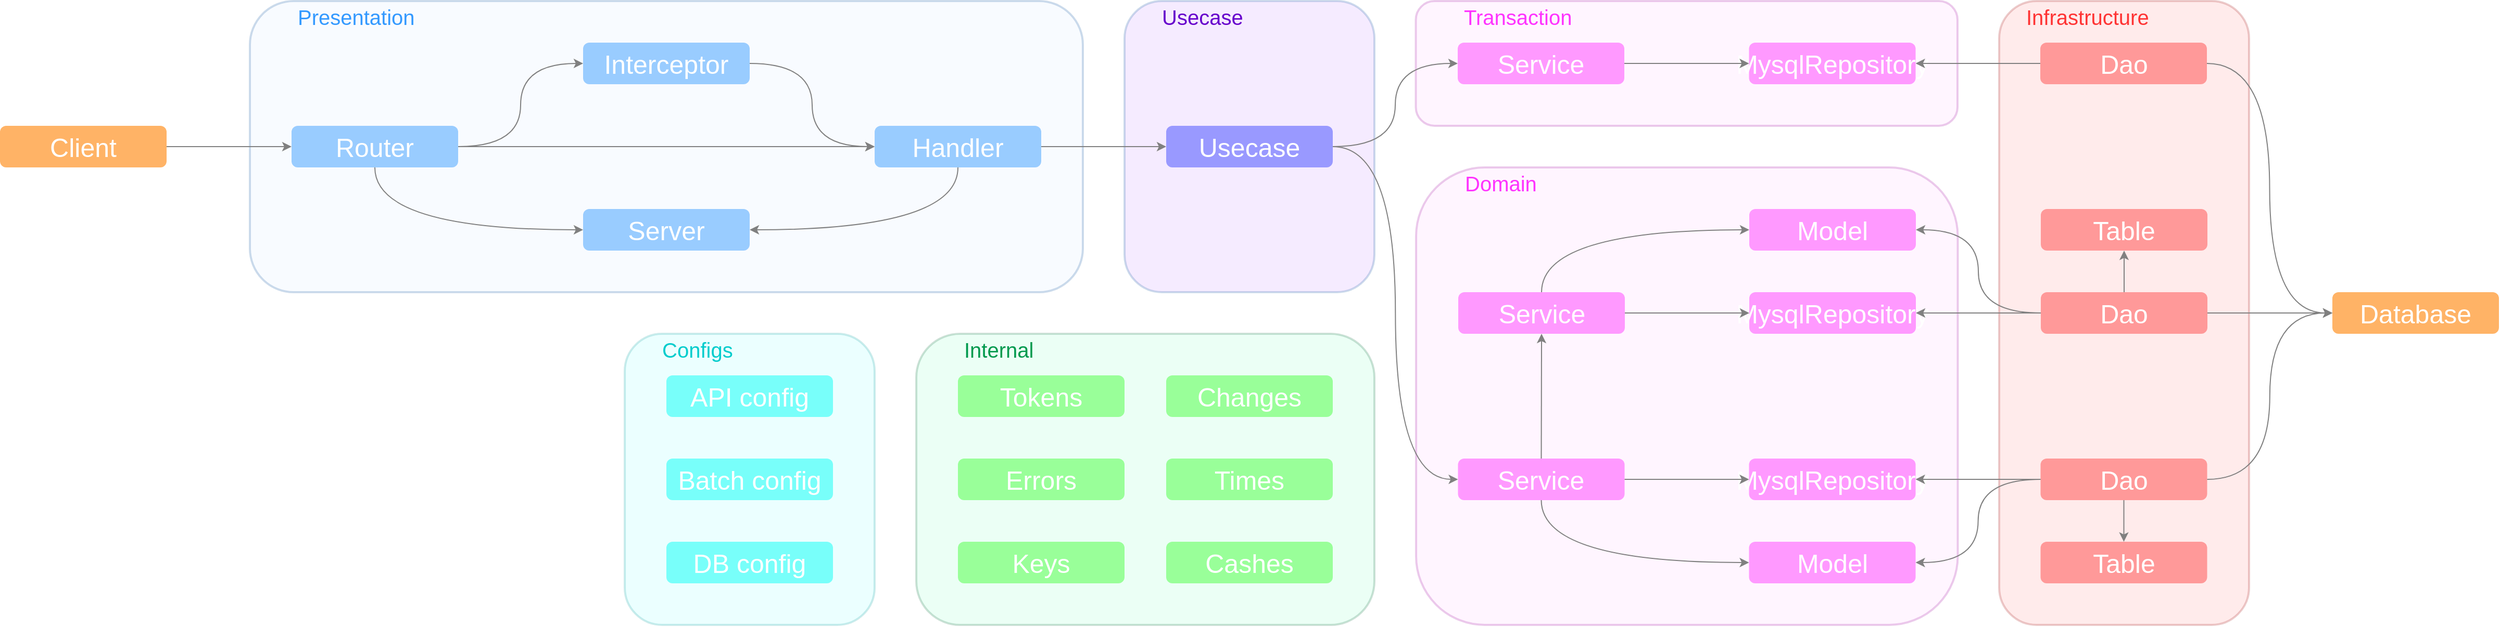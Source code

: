 <mxfile version="23.1.8" type="device">
  <diagram name="ページ1" id="KzGolpFJWo6B_bF73U0r">
    <mxGraphModel dx="3781" dy="1132" grid="1" gridSize="10" guides="1" tooltips="1" connect="1" arrows="1" fold="1" page="1" pageScale="1" pageWidth="827" pageHeight="1169" math="0" shadow="0">
      <root>
        <mxCell id="0" />
        <mxCell id="1" parent="0" />
        <mxCell id="_JmauRq5uz_-VhJxKEEN-71" value="" style="rounded=1;whiteSpace=wrap;html=1;fillStyle=auto;glass=0;fillColor=#FFCCFF;strokeColor=#990099;opacity=20;strokeWidth=2;" parent="1" vertex="1">
          <mxGeometry x="1039.75" y="240" width="520.25" height="120" as="geometry" />
        </mxCell>
        <mxCell id="_JmauRq5uz_-VhJxKEEN-75" value="" style="rounded=1;whiteSpace=wrap;html=1;fillStyle=auto;glass=0;fillColor=#99FFCC;strokeColor=#006633;opacity=20;strokeWidth=2;" parent="1" vertex="1">
          <mxGeometry x="560" y="560" width="440" height="280" as="geometry" />
        </mxCell>
        <mxCell id="_JmauRq5uz_-VhJxKEEN-56" value="" style="rounded=1;whiteSpace=wrap;html=1;fillStyle=auto;glass=0;fillColor=#FFCCFF;strokeColor=#990099;opacity=20;strokeWidth=2;" parent="1" vertex="1">
          <mxGeometry x="1040" y="400" width="520.25" height="440" as="geometry" />
        </mxCell>
        <mxCell id="_JmauRq5uz_-VhJxKEEN-69" value="" style="rounded=1;whiteSpace=wrap;html=1;fillStyle=auto;glass=0;fillColor=#CC99FF;strokeColor=#004C99;opacity=20;strokeWidth=2;" parent="1" vertex="1">
          <mxGeometry x="760" y="240" width="240" height="280" as="geometry" />
        </mxCell>
        <mxCell id="_JmauRq5uz_-VhJxKEEN-54" value="" style="rounded=1;whiteSpace=wrap;html=1;fillStyle=auto;glass=0;fillColor=#dae8fc;strokeColor=#004C99;opacity=20;strokeWidth=2;" parent="1" vertex="1">
          <mxGeometry x="-80" y="240" width="800" height="280" as="geometry" />
        </mxCell>
        <mxCell id="_JmauRq5uz_-VhJxKEEN-55" value="" style="rounded=1;whiteSpace=wrap;html=1;fillStyle=auto;glass=0;fillColor=#FF9999;strokeColor=#990000;opacity=20;strokeWidth=2;" parent="1" vertex="1">
          <mxGeometry x="1600" y="240" width="240" height="600" as="geometry" />
        </mxCell>
        <mxCell id="_JmauRq5uz_-VhJxKEEN-1" value="&lt;font color=&quot;#ffffff&quot; style=&quot;font-size: 25px;&quot;&gt;Router&lt;/font&gt;" style="rounded=1;whiteSpace=wrap;html=1;fillColor=#99CCFF;strokeColor=none;" parent="1" vertex="1">
          <mxGeometry x="-40" y="360" width="160" height="40" as="geometry" />
        </mxCell>
        <mxCell id="_JmauRq5uz_-VhJxKEEN-3" value="&lt;font color=&quot;#ffffff&quot;&gt;&lt;span style=&quot;font-size: 25px;&quot;&gt;Interceptor&lt;/span&gt;&lt;/font&gt;" style="rounded=1;whiteSpace=wrap;html=1;fillColor=#99CCFF;strokeColor=none;" parent="1" vertex="1">
          <mxGeometry x="240" y="280" width="160" height="40" as="geometry" />
        </mxCell>
        <mxCell id="_JmauRq5uz_-VhJxKEEN-4" value="&lt;font color=&quot;#ffffff&quot; style=&quot;font-size: 25px;&quot;&gt;Handler&lt;/font&gt;" style="rounded=1;whiteSpace=wrap;html=1;fillColor=#99CCFF;strokeColor=none;" parent="1" vertex="1">
          <mxGeometry x="520" y="360" width="160" height="40" as="geometry" />
        </mxCell>
        <mxCell id="_JmauRq5uz_-VhJxKEEN-5" value="&lt;font color=&quot;#ffffff&quot; style=&quot;font-size: 25px;&quot;&gt;Server&lt;/font&gt;" style="rounded=1;whiteSpace=wrap;html=1;fillColor=#99CCFF;strokeColor=none;" parent="1" vertex="1">
          <mxGeometry x="240" y="440" width="160" height="40" as="geometry" />
        </mxCell>
        <mxCell id="_JmauRq5uz_-VhJxKEEN-6" value="&lt;font color=&quot;#ffffff&quot; style=&quot;font-size: 25px;&quot;&gt;Usecase&lt;/font&gt;" style="rounded=1;whiteSpace=wrap;html=1;fillColor=#9999FF;strokeColor=none;" parent="1" vertex="1">
          <mxGeometry x="800" y="360" width="160" height="40" as="geometry" />
        </mxCell>
        <mxCell id="_JmauRq5uz_-VhJxKEEN-7" value="&lt;font color=&quot;#ffffff&quot; style=&quot;font-size: 25px;&quot;&gt;Service&lt;/font&gt;" style="rounded=1;whiteSpace=wrap;html=1;fillColor=#FF99FF;strokeColor=none;" parent="1" vertex="1">
          <mxGeometry x="1080.5" y="520" width="160" height="40" as="geometry" />
        </mxCell>
        <mxCell id="_JmauRq5uz_-VhJxKEEN-8" value="&lt;font color=&quot;#ffffff&quot; style=&quot;font-size: 25px;&quot;&gt;MysqlRepository&lt;/font&gt;" style="rounded=1;whiteSpace=wrap;html=1;fillColor=#FF99FF;strokeColor=none;" parent="1" vertex="1">
          <mxGeometry x="1360" y="520" width="160" height="40" as="geometry" />
        </mxCell>
        <mxCell id="_JmauRq5uz_-VhJxKEEN-9" value="&lt;font color=&quot;#ffffff&quot;&gt;&lt;span style=&quot;font-size: 25px;&quot;&gt;Model&lt;/span&gt;&lt;/font&gt;" style="rounded=1;whiteSpace=wrap;html=1;fillColor=#FF99FF;strokeColor=none;" parent="1" vertex="1">
          <mxGeometry x="1360" y="440" width="160" height="40" as="geometry" />
        </mxCell>
        <mxCell id="_JmauRq5uz_-VhJxKEEN-10" value="&lt;font color=&quot;#ffffff&quot; style=&quot;font-size: 25px;&quot;&gt;Dao&lt;/font&gt;" style="rounded=1;whiteSpace=wrap;html=1;fillColor=#FF9999;strokeColor=none;" parent="1" vertex="1">
          <mxGeometry x="1640" y="520" width="160" height="40" as="geometry" />
        </mxCell>
        <mxCell id="_JmauRq5uz_-VhJxKEEN-11" value="&lt;font color=&quot;#ffffff&quot; style=&quot;font-size: 25px;&quot;&gt;Table&lt;/font&gt;" style="rounded=1;whiteSpace=wrap;html=1;fillColor=#FF9999;strokeColor=none;" parent="1" vertex="1">
          <mxGeometry x="1640" y="440" width="160" height="40" as="geometry" />
        </mxCell>
        <mxCell id="_JmauRq5uz_-VhJxKEEN-16" value="" style="endArrow=none;startArrow=classic;html=1;rounded=0;edgeStyle=orthogonalEdgeStyle;curved=1;entryX=0;entryY=0.5;entryDx=0;entryDy=0;exitX=1;exitY=0.5;exitDx=0;exitDy=0;endFill=0;strokeColor=#808080;" parent="1" source="_JmauRq5uz_-VhJxKEEN-8" target="_JmauRq5uz_-VhJxKEEN-10" edge="1">
          <mxGeometry width="50" height="50" relative="1" as="geometry">
            <mxPoint x="1390" y="520" as="sourcePoint" />
            <mxPoint x="1440" y="470" as="targetPoint" />
          </mxGeometry>
        </mxCell>
        <mxCell id="_JmauRq5uz_-VhJxKEEN-17" value="" style="endArrow=none;startArrow=classic;html=1;rounded=0;edgeStyle=orthogonalEdgeStyle;curved=1;entryX=0;entryY=0.5;entryDx=0;entryDy=0;exitX=1;exitY=0.5;exitDx=0;exitDy=0;endFill=0;strokeColor=#808080;" parent="1" source="_JmauRq5uz_-VhJxKEEN-9" target="_JmauRq5uz_-VhJxKEEN-10" edge="1">
          <mxGeometry width="50" height="50" relative="1" as="geometry">
            <mxPoint x="1490" y="470" as="sourcePoint" />
            <mxPoint x="1570" y="470" as="targetPoint" />
          </mxGeometry>
        </mxCell>
        <mxCell id="_JmauRq5uz_-VhJxKEEN-19" value="" style="endArrow=none;startArrow=classic;html=1;rounded=0;edgeStyle=orthogonalEdgeStyle;curved=1;exitX=0.5;exitY=1;exitDx=0;exitDy=0;endFill=0;strokeColor=#808080;" parent="1" source="_JmauRq5uz_-VhJxKEEN-11" target="_JmauRq5uz_-VhJxKEEN-10" edge="1">
          <mxGeometry width="50" height="50" relative="1" as="geometry">
            <mxPoint x="1500" y="480" as="sourcePoint" />
            <mxPoint x="1580" y="480" as="targetPoint" />
          </mxGeometry>
        </mxCell>
        <mxCell id="_JmauRq5uz_-VhJxKEEN-20" value="" style="endArrow=none;startArrow=classic;html=1;rounded=0;edgeStyle=orthogonalEdgeStyle;curved=1;entryX=1;entryY=0.5;entryDx=0;entryDy=0;exitX=0;exitY=0.5;exitDx=0;exitDy=0;endFill=0;strokeColor=#808080;" parent="1" source="_JmauRq5uz_-VhJxKEEN-8" target="_JmauRq5uz_-VhJxKEEN-7" edge="1">
          <mxGeometry width="50" height="50" relative="1" as="geometry">
            <mxPoint x="1530" y="470" as="sourcePoint" />
            <mxPoint x="1650" y="470" as="targetPoint" />
          </mxGeometry>
        </mxCell>
        <mxCell id="_JmauRq5uz_-VhJxKEEN-21" value="" style="endArrow=none;startArrow=classic;html=1;rounded=0;edgeStyle=orthogonalEdgeStyle;curved=1;exitX=0;exitY=0.5;exitDx=0;exitDy=0;endFill=0;strokeColor=#808080;" parent="1" source="_JmauRq5uz_-VhJxKEEN-9" target="_JmauRq5uz_-VhJxKEEN-7" edge="1">
          <mxGeometry width="50" height="50" relative="1" as="geometry">
            <mxPoint x="1540" y="480" as="sourcePoint" />
            <mxPoint x="1660" y="480" as="targetPoint" />
          </mxGeometry>
        </mxCell>
        <mxCell id="_JmauRq5uz_-VhJxKEEN-24" value="&lt;font color=&quot;#ffffff&quot; style=&quot;font-size: 25px;&quot;&gt;Service&lt;/font&gt;" style="rounded=1;whiteSpace=wrap;html=1;fillColor=#FF99FF;strokeColor=none;" parent="1" vertex="1">
          <mxGeometry x="1080.25" y="680" width="160" height="40" as="geometry" />
        </mxCell>
        <mxCell id="_JmauRq5uz_-VhJxKEEN-25" value="&lt;font color=&quot;#ffffff&quot; style=&quot;font-size: 25px;&quot;&gt;MysqlRepository&lt;/font&gt;" style="rounded=1;whiteSpace=wrap;html=1;fillColor=#FF99FF;strokeColor=none;" parent="1" vertex="1">
          <mxGeometry x="1359.75" y="680" width="160" height="40" as="geometry" />
        </mxCell>
        <mxCell id="_JmauRq5uz_-VhJxKEEN-26" value="&lt;font color=&quot;#ffffff&quot;&gt;&lt;span style=&quot;font-size: 25px;&quot;&gt;Model&lt;/span&gt;&lt;/font&gt;" style="rounded=1;whiteSpace=wrap;html=1;fillColor=#FF99FF;strokeColor=none;" parent="1" vertex="1">
          <mxGeometry x="1359.75" y="760" width="160" height="40" as="geometry" />
        </mxCell>
        <mxCell id="_JmauRq5uz_-VhJxKEEN-27" value="&lt;font color=&quot;#ffffff&quot; style=&quot;font-size: 25px;&quot;&gt;Dao&lt;/font&gt;" style="rounded=1;whiteSpace=wrap;html=1;fillColor=#FF9999;strokeColor=none;" parent="1" vertex="1">
          <mxGeometry x="1639.75" y="680" width="160" height="40" as="geometry" />
        </mxCell>
        <mxCell id="_JmauRq5uz_-VhJxKEEN-28" value="&lt;font color=&quot;#ffffff&quot; style=&quot;font-size: 25px;&quot;&gt;Table&lt;/font&gt;" style="rounded=1;whiteSpace=wrap;html=1;fillColor=#FF9999;strokeColor=none;" parent="1" vertex="1">
          <mxGeometry x="1639.75" y="760" width="160" height="40" as="geometry" />
        </mxCell>
        <mxCell id="_JmauRq5uz_-VhJxKEEN-29" value="" style="endArrow=none;startArrow=classic;html=1;rounded=0;edgeStyle=orthogonalEdgeStyle;curved=1;entryX=1;entryY=0.5;entryDx=0;entryDy=0;exitX=0;exitY=0.5;exitDx=0;exitDy=0;endFill=0;strokeColor=#808080;" parent="1" source="_JmauRq5uz_-VhJxKEEN-25" target="_JmauRq5uz_-VhJxKEEN-24" edge="1">
          <mxGeometry width="50" height="50" relative="1" as="geometry">
            <mxPoint x="1370" y="550" as="sourcePoint" />
            <mxPoint x="1251" y="550" as="targetPoint" />
          </mxGeometry>
        </mxCell>
        <mxCell id="_JmauRq5uz_-VhJxKEEN-30" value="" style="endArrow=none;startArrow=classic;html=1;rounded=0;edgeStyle=orthogonalEdgeStyle;curved=1;entryX=0.5;entryY=1;entryDx=0;entryDy=0;endFill=0;strokeColor=#808080;" parent="1" source="_JmauRq5uz_-VhJxKEEN-26" target="_JmauRq5uz_-VhJxKEEN-24" edge="1">
          <mxGeometry width="50" height="50" relative="1" as="geometry">
            <mxPoint x="1380" y="560" as="sourcePoint" />
            <mxPoint x="1261" y="560" as="targetPoint" />
          </mxGeometry>
        </mxCell>
        <mxCell id="_JmauRq5uz_-VhJxKEEN-31" value="" style="endArrow=none;startArrow=classic;html=1;rounded=0;edgeStyle=orthogonalEdgeStyle;curved=1;entryX=0;entryY=0.5;entryDx=0;entryDy=0;endFill=0;strokeColor=#808080;" parent="1" source="_JmauRq5uz_-VhJxKEEN-25" target="_JmauRq5uz_-VhJxKEEN-27" edge="1">
          <mxGeometry width="50" height="50" relative="1" as="geometry">
            <mxPoint x="1390" y="570" as="sourcePoint" />
            <mxPoint x="1271" y="570" as="targetPoint" />
          </mxGeometry>
        </mxCell>
        <mxCell id="_JmauRq5uz_-VhJxKEEN-32" value="" style="endArrow=none;startArrow=classic;html=1;rounded=0;edgeStyle=orthogonalEdgeStyle;curved=1;entryX=0;entryY=0.5;entryDx=0;entryDy=0;exitX=1;exitY=0.5;exitDx=0;exitDy=0;endFill=0;strokeColor=#808080;" parent="1" source="_JmauRq5uz_-VhJxKEEN-26" target="_JmauRq5uz_-VhJxKEEN-27" edge="1">
          <mxGeometry width="50" height="50" relative="1" as="geometry">
            <mxPoint x="1400" y="580" as="sourcePoint" />
            <mxPoint x="1281" y="580" as="targetPoint" />
          </mxGeometry>
        </mxCell>
        <mxCell id="_JmauRq5uz_-VhJxKEEN-33" value="" style="endArrow=none;startArrow=classic;html=1;rounded=0;edgeStyle=orthogonalEdgeStyle;curved=1;entryX=0.5;entryY=1;entryDx=0;entryDy=0;exitX=0.5;exitY=0;exitDx=0;exitDy=0;endFill=0;strokeColor=#808080;" parent="1" source="_JmauRq5uz_-VhJxKEEN-28" target="_JmauRq5uz_-VhJxKEEN-27" edge="1">
          <mxGeometry width="50" height="50" relative="1" as="geometry">
            <mxPoint x="1410" y="590" as="sourcePoint" />
            <mxPoint x="1291" y="590" as="targetPoint" />
          </mxGeometry>
        </mxCell>
        <mxCell id="_JmauRq5uz_-VhJxKEEN-34" value="" style="endArrow=none;startArrow=classic;html=1;rounded=0;edgeStyle=orthogonalEdgeStyle;curved=1;entryX=0.5;entryY=0;entryDx=0;entryDy=0;exitX=0.5;exitY=1;exitDx=0;exitDy=0;endFill=0;strokeColor=#808080;startFill=1;" parent="1" source="_JmauRq5uz_-VhJxKEEN-7" target="_JmauRq5uz_-VhJxKEEN-24" edge="1">
          <mxGeometry width="50" height="50" relative="1" as="geometry">
            <mxPoint x="1370" y="710" as="sourcePoint" />
            <mxPoint x="1250" y="710" as="targetPoint" />
          </mxGeometry>
        </mxCell>
        <mxCell id="_JmauRq5uz_-VhJxKEEN-40" value="" style="endArrow=none;startArrow=classic;html=1;rounded=0;edgeStyle=orthogonalEdgeStyle;curved=1;entryX=1;entryY=0.5;entryDx=0;entryDy=0;exitX=0;exitY=0.5;exitDx=0;exitDy=0;endFill=0;strokeColor=#808080;" parent="1" source="_JmauRq5uz_-VhJxKEEN-24" target="_JmauRq5uz_-VhJxKEEN-6" edge="1">
          <mxGeometry width="50" height="50" relative="1" as="geometry">
            <mxPoint x="1370" y="550" as="sourcePoint" />
            <mxPoint x="1251" y="550" as="targetPoint" />
          </mxGeometry>
        </mxCell>
        <mxCell id="_JmauRq5uz_-VhJxKEEN-42" value="" style="endArrow=none;startArrow=classic;html=1;rounded=0;edgeStyle=orthogonalEdgeStyle;curved=1;entryX=1;entryY=0.5;entryDx=0;entryDy=0;exitX=0;exitY=0.5;exitDx=0;exitDy=0;endFill=0;strokeColor=#808080;" parent="1" source="_JmauRq5uz_-VhJxKEEN-4" target="_JmauRq5uz_-VhJxKEEN-1" edge="1">
          <mxGeometry width="50" height="50" relative="1" as="geometry">
            <mxPoint x="1090" y="710" as="sourcePoint" />
            <mxPoint x="970" y="630" as="targetPoint" />
          </mxGeometry>
        </mxCell>
        <mxCell id="_JmauRq5uz_-VhJxKEEN-43" value="" style="endArrow=none;startArrow=classic;html=1;rounded=0;edgeStyle=orthogonalEdgeStyle;curved=1;entryX=1;entryY=0.5;entryDx=0;entryDy=0;endFill=0;strokeColor=#808080;" parent="1" source="_JmauRq5uz_-VhJxKEEN-3" target="_JmauRq5uz_-VhJxKEEN-1" edge="1">
          <mxGeometry width="50" height="50" relative="1" as="geometry">
            <mxPoint x="530" y="630" as="sourcePoint" />
            <mxPoint x="130" y="630" as="targetPoint" />
          </mxGeometry>
        </mxCell>
        <mxCell id="_JmauRq5uz_-VhJxKEEN-44" value="" style="endArrow=none;startArrow=classic;html=1;rounded=0;edgeStyle=orthogonalEdgeStyle;curved=1;entryX=1;entryY=0.5;entryDx=0;entryDy=0;exitX=0;exitY=0.5;exitDx=0;exitDy=0;endFill=0;strokeColor=#808080;" parent="1" source="_JmauRq5uz_-VhJxKEEN-4" target="_JmauRq5uz_-VhJxKEEN-3" edge="1">
          <mxGeometry width="50" height="50" relative="1" as="geometry">
            <mxPoint x="540" y="640" as="sourcePoint" />
            <mxPoint x="140" y="640" as="targetPoint" />
          </mxGeometry>
        </mxCell>
        <mxCell id="_JmauRq5uz_-VhJxKEEN-45" value="" style="endArrow=none;startArrow=classic;html=1;rounded=0;edgeStyle=orthogonalEdgeStyle;curved=1;entryX=0.5;entryY=1;entryDx=0;entryDy=0;exitX=1;exitY=0.5;exitDx=0;exitDy=0;endFill=0;strokeColor=#808080;" parent="1" source="_JmauRq5uz_-VhJxKEEN-5" target="_JmauRq5uz_-VhJxKEEN-4" edge="1">
          <mxGeometry width="50" height="50" relative="1" as="geometry">
            <mxPoint x="550" y="650" as="sourcePoint" />
            <mxPoint x="150" y="650" as="targetPoint" />
          </mxGeometry>
        </mxCell>
        <mxCell id="_JmauRq5uz_-VhJxKEEN-46" value="" style="endArrow=none;startArrow=classic;html=1;rounded=0;edgeStyle=orthogonalEdgeStyle;curved=1;exitX=0;exitY=0.5;exitDx=0;exitDy=0;endFill=0;strokeColor=#808080;entryX=1;entryY=0.5;entryDx=0;entryDy=0;" parent="1" source="_JmauRq5uz_-VhJxKEEN-6" target="_JmauRq5uz_-VhJxKEEN-4" edge="1">
          <mxGeometry width="50" height="50" relative="1" as="geometry">
            <mxPoint x="560" y="660" as="sourcePoint" />
            <mxPoint x="680" y="620" as="targetPoint" />
          </mxGeometry>
        </mxCell>
        <mxCell id="_JmauRq5uz_-VhJxKEEN-48" value="" style="endArrow=none;startArrow=classic;html=1;rounded=0;edgeStyle=orthogonalEdgeStyle;curved=1;entryX=0.5;entryY=1;entryDx=0;entryDy=0;exitX=0;exitY=0.5;exitDx=0;exitDy=0;endFill=0;strokeColor=#808080;" parent="1" source="_JmauRq5uz_-VhJxKEEN-5" target="_JmauRq5uz_-VhJxKEEN-1" edge="1">
          <mxGeometry width="50" height="50" relative="1" as="geometry">
            <mxPoint x="530" y="630" as="sourcePoint" />
            <mxPoint x="130" y="630" as="targetPoint" />
          </mxGeometry>
        </mxCell>
        <mxCell id="_JmauRq5uz_-VhJxKEEN-49" value="&lt;font color=&quot;#ffffff&quot; style=&quot;font-size: 25px;&quot;&gt;Database&lt;/font&gt;" style="rounded=1;whiteSpace=wrap;html=1;fillColor=#FFB366;strokeColor=none;" parent="1" vertex="1">
          <mxGeometry x="1920" y="520" width="160" height="40" as="geometry" />
        </mxCell>
        <mxCell id="_JmauRq5uz_-VhJxKEEN-50" value="&lt;font color=&quot;#ffffff&quot; style=&quot;font-size: 25px;&quot;&gt;Client&lt;/font&gt;" style="rounded=1;whiteSpace=wrap;html=1;fillColor=#FFB366;strokeColor=none;" parent="1" vertex="1">
          <mxGeometry x="-320" y="360" width="160" height="40" as="geometry" />
        </mxCell>
        <mxCell id="_JmauRq5uz_-VhJxKEEN-51" value="" style="endArrow=none;startArrow=classic;html=1;rounded=0;edgeStyle=orthogonalEdgeStyle;curved=1;entryX=1;entryY=0.5;entryDx=0;entryDy=0;exitX=0;exitY=0.5;exitDx=0;exitDy=0;endFill=0;strokeColor=#808080;" parent="1" source="_JmauRq5uz_-VhJxKEEN-49" target="_JmauRq5uz_-VhJxKEEN-10" edge="1">
          <mxGeometry width="50" height="50" relative="1" as="geometry">
            <mxPoint x="1370" y="550" as="sourcePoint" />
            <mxPoint x="1251" y="550" as="targetPoint" />
          </mxGeometry>
        </mxCell>
        <mxCell id="_JmauRq5uz_-VhJxKEEN-52" value="" style="endArrow=none;startArrow=classic;html=1;rounded=0;edgeStyle=orthogonalEdgeStyle;curved=1;entryX=1;entryY=0.5;entryDx=0;entryDy=0;exitX=0;exitY=0.5;exitDx=0;exitDy=0;endFill=0;strokeColor=#808080;" parent="1" source="_JmauRq5uz_-VhJxKEEN-49" target="_JmauRq5uz_-VhJxKEEN-27" edge="1">
          <mxGeometry width="50" height="50" relative="1" as="geometry">
            <mxPoint x="1930" y="630" as="sourcePoint" />
            <mxPoint x="1810" y="550" as="targetPoint" />
          </mxGeometry>
        </mxCell>
        <mxCell id="_JmauRq5uz_-VhJxKEEN-57" value="&lt;span style=&quot;font-size: 20px;&quot;&gt;Presentation&lt;/span&gt;" style="text;strokeColor=none;fillColor=none;align=left;verticalAlign=middle;spacingLeft=4;spacingRight=4;overflow=hidden;points=[[0,0.5],[1,0.5]];portConstraint=eastwest;rotatable=0;whiteSpace=wrap;html=1;fontColor=#3399FF;" parent="1" vertex="1">
          <mxGeometry x="-40" y="240" width="170" height="30" as="geometry" />
        </mxCell>
        <mxCell id="_JmauRq5uz_-VhJxKEEN-58" value="&lt;font style=&quot;font-size: 20px;&quot;&gt;Domain&lt;/font&gt;" style="text;strokeColor=none;fillColor=none;align=left;verticalAlign=middle;spacingLeft=4;spacingRight=4;overflow=hidden;points=[[0,0.5],[1,0.5]];portConstraint=eastwest;rotatable=0;whiteSpace=wrap;html=1;fontColor=#FF33FF;" parent="1" vertex="1">
          <mxGeometry x="1080.5" y="400" width="170" height="30" as="geometry" />
        </mxCell>
        <mxCell id="_JmauRq5uz_-VhJxKEEN-62" value="" style="endArrow=none;startArrow=classic;html=1;rounded=0;edgeStyle=orthogonalEdgeStyle;curved=1;entryX=1;entryY=0.5;entryDx=0;entryDy=0;exitX=0;exitY=0.5;exitDx=0;exitDy=0;endFill=0;strokeColor=#808080;" parent="1" source="_JmauRq5uz_-VhJxKEEN-1" target="_JmauRq5uz_-VhJxKEEN-50" edge="1">
          <mxGeometry width="50" height="50" relative="1" as="geometry">
            <mxPoint x="530" y="630" as="sourcePoint" />
            <mxPoint x="130" y="630" as="targetPoint" />
          </mxGeometry>
        </mxCell>
        <mxCell id="_JmauRq5uz_-VhJxKEEN-63" value="&lt;font color=&quot;#ffffff&quot; style=&quot;font-size: 25px;&quot;&gt;Service&lt;/font&gt;" style="rounded=1;whiteSpace=wrap;html=1;fillColor=#FF99FF;strokeColor=none;" parent="1" vertex="1">
          <mxGeometry x="1080" y="280" width="160" height="40" as="geometry" />
        </mxCell>
        <mxCell id="_JmauRq5uz_-VhJxKEEN-64" value="&lt;font color=&quot;#ffffff&quot; style=&quot;font-size: 25px;&quot;&gt;MysqlRepository&lt;/font&gt;" style="rounded=1;whiteSpace=wrap;html=1;fillColor=#FF99FF;strokeColor=none;" parent="1" vertex="1">
          <mxGeometry x="1359.75" y="280" width="160" height="40" as="geometry" />
        </mxCell>
        <mxCell id="_JmauRq5uz_-VhJxKEEN-65" value="&lt;font color=&quot;#ffffff&quot; style=&quot;font-size: 25px;&quot;&gt;Dao&lt;/font&gt;" style="rounded=1;whiteSpace=wrap;html=1;fillColor=#FF9999;strokeColor=none;" parent="1" vertex="1">
          <mxGeometry x="1639.5" y="280" width="160" height="40" as="geometry" />
        </mxCell>
        <mxCell id="_JmauRq5uz_-VhJxKEEN-66" value="" style="endArrow=none;startArrow=classic;html=1;rounded=0;edgeStyle=orthogonalEdgeStyle;curved=1;entryX=1;entryY=0.5;entryDx=0;entryDy=0;exitX=0;exitY=0.5;exitDx=0;exitDy=0;endFill=0;strokeColor=#808080;" parent="1" source="_JmauRq5uz_-VhJxKEEN-63" target="_JmauRq5uz_-VhJxKEEN-6" edge="1">
          <mxGeometry width="50" height="50" relative="1" as="geometry">
            <mxPoint x="1091" y="550" as="sourcePoint" />
            <mxPoint x="970" y="630" as="targetPoint" />
          </mxGeometry>
        </mxCell>
        <mxCell id="_JmauRq5uz_-VhJxKEEN-67" value="" style="endArrow=none;startArrow=classic;html=1;rounded=0;edgeStyle=orthogonalEdgeStyle;curved=1;entryX=1;entryY=0.5;entryDx=0;entryDy=0;exitX=0;exitY=0.5;exitDx=0;exitDy=0;endFill=0;strokeColor=#808080;" parent="1" source="_JmauRq5uz_-VhJxKEEN-64" target="_JmauRq5uz_-VhJxKEEN-63" edge="1">
          <mxGeometry width="50" height="50" relative="1" as="geometry">
            <mxPoint x="1370" y="710" as="sourcePoint" />
            <mxPoint x="1250" y="710" as="targetPoint" />
          </mxGeometry>
        </mxCell>
        <mxCell id="_JmauRq5uz_-VhJxKEEN-68" value="" style="endArrow=none;startArrow=classic;html=1;rounded=0;edgeStyle=orthogonalEdgeStyle;curved=1;entryX=0;entryY=0.5;entryDx=0;entryDy=0;exitX=1;exitY=0.5;exitDx=0;exitDy=0;endFill=0;strokeColor=#808080;" parent="1" source="_JmauRq5uz_-VhJxKEEN-64" target="_JmauRq5uz_-VhJxKEEN-65" edge="1">
          <mxGeometry width="50" height="50" relative="1" as="geometry">
            <mxPoint x="1370" y="990" as="sourcePoint" />
            <mxPoint x="1251" y="990" as="targetPoint" />
          </mxGeometry>
        </mxCell>
        <mxCell id="_JmauRq5uz_-VhJxKEEN-70" value="&lt;span style=&quot;font-size: 20px;&quot;&gt;Usecase&lt;/span&gt;" style="text;strokeColor=none;fillColor=none;align=left;verticalAlign=middle;spacingLeft=4;spacingRight=4;overflow=hidden;points=[[0,0.5],[1,0.5]];portConstraint=eastwest;rotatable=0;whiteSpace=wrap;html=1;fontColor=#6600CC;" parent="1" vertex="1">
          <mxGeometry x="790" y="240" width="170" height="30" as="geometry" />
        </mxCell>
        <mxCell id="_JmauRq5uz_-VhJxKEEN-72" value="&lt;font style=&quot;font-size: 20px;&quot;&gt;Transaction&lt;/font&gt;" style="text;strokeColor=none;fillColor=none;align=left;verticalAlign=middle;spacingLeft=4;spacingRight=4;overflow=hidden;points=[[0,0.5],[1,0.5]];portConstraint=eastwest;rotatable=0;whiteSpace=wrap;html=1;fontColor=#FF33FF;" parent="1" vertex="1">
          <mxGeometry x="1080.25" y="240" width="170" height="30" as="geometry" />
        </mxCell>
        <mxCell id="_JmauRq5uz_-VhJxKEEN-74" value="&lt;span style=&quot;font-size: 20px;&quot;&gt;&lt;font color=&quot;#ff3333&quot;&gt;Infrastructure&lt;/font&gt;&lt;/span&gt;" style="text;strokeColor=none;fillColor=none;align=left;verticalAlign=middle;spacingLeft=4;spacingRight=4;overflow=hidden;points=[[0,0.5],[1,0.5]];portConstraint=eastwest;rotatable=0;whiteSpace=wrap;html=1;fontColor=#FF33FF;" parent="1" vertex="1">
          <mxGeometry x="1619.75" y="240" width="170" height="30" as="geometry" />
        </mxCell>
        <mxCell id="_JmauRq5uz_-VhJxKEEN-76" value="&lt;span style=&quot;font-size: 20px;&quot;&gt;Internal&lt;/span&gt;" style="text;strokeColor=none;fillColor=none;align=left;verticalAlign=middle;spacingLeft=4;spacingRight=4;overflow=hidden;points=[[0,0.5],[1,0.5]];portConstraint=eastwest;rotatable=0;whiteSpace=wrap;html=1;fontColor=#00994D;" parent="1" vertex="1">
          <mxGeometry x="600" y="560" width="170" height="30" as="geometry" />
        </mxCell>
        <mxCell id="_JmauRq5uz_-VhJxKEEN-77" value="&lt;font color=&quot;#ffffff&quot;&gt;&lt;span style=&quot;font-size: 25px;&quot;&gt;Changes&lt;/span&gt;&lt;/font&gt;" style="rounded=1;whiteSpace=wrap;html=1;fillColor=#99FF99;strokeColor=none;" parent="1" vertex="1">
          <mxGeometry x="800" y="600" width="160" height="40" as="geometry" />
        </mxCell>
        <mxCell id="_JmauRq5uz_-VhJxKEEN-78" value="&lt;font color=&quot;#ffffff&quot;&gt;&lt;span style=&quot;font-size: 25px;&quot;&gt;Errors&lt;/span&gt;&lt;/font&gt;" style="rounded=1;whiteSpace=wrap;html=1;fillColor=#99FF99;strokeColor=none;" parent="1" vertex="1">
          <mxGeometry x="600" y="680" width="160" height="40" as="geometry" />
        </mxCell>
        <mxCell id="_JmauRq5uz_-VhJxKEEN-79" value="&lt;font color=&quot;#ffffff&quot;&gt;&lt;span style=&quot;font-size: 25px;&quot;&gt;Keys&lt;/span&gt;&lt;/font&gt;" style="rounded=1;whiteSpace=wrap;html=1;fillColor=#99FF99;strokeColor=none;" parent="1" vertex="1">
          <mxGeometry x="600" y="760" width="160" height="40" as="geometry" />
        </mxCell>
        <mxCell id="_JmauRq5uz_-VhJxKEEN-80" value="&lt;font color=&quot;#ffffff&quot;&gt;&lt;span style=&quot;font-size: 25px;&quot;&gt;Tokens&lt;/span&gt;&lt;/font&gt;" style="rounded=1;whiteSpace=wrap;html=1;fillColor=#99FF99;strokeColor=none;" parent="1" vertex="1">
          <mxGeometry x="600" y="600" width="160" height="40" as="geometry" />
        </mxCell>
        <mxCell id="_JmauRq5uz_-VhJxKEEN-81" value="&lt;font color=&quot;#ffffff&quot;&gt;&lt;span style=&quot;font-size: 25px;&quot;&gt;Times&lt;/span&gt;&lt;/font&gt;" style="rounded=1;whiteSpace=wrap;html=1;fillColor=#99FF99;strokeColor=none;" parent="1" vertex="1">
          <mxGeometry x="800" y="680" width="160" height="40" as="geometry" />
        </mxCell>
        <mxCell id="_JmauRq5uz_-VhJxKEEN-82" value="&lt;font color=&quot;#ffffff&quot;&gt;&lt;span style=&quot;font-size: 25px;&quot;&gt;Cashes&lt;br&gt;&lt;/span&gt;&lt;/font&gt;" style="rounded=1;whiteSpace=wrap;html=1;fillColor=#99FF99;strokeColor=none;" parent="1" vertex="1">
          <mxGeometry x="800" y="760" width="160" height="40" as="geometry" />
        </mxCell>
        <mxCell id="_JmauRq5uz_-VhJxKEEN-84" value="" style="rounded=1;whiteSpace=wrap;html=1;fillStyle=auto;glass=0;fillColor=#99FFFF;strokeColor=#009999;opacity=20;strokeWidth=2;" parent="1" vertex="1">
          <mxGeometry x="280" y="560" width="240" height="280" as="geometry" />
        </mxCell>
        <mxCell id="_JmauRq5uz_-VhJxKEEN-85" value="&lt;span style=&quot;font-size: 20px;&quot;&gt;Configs&lt;/span&gt;" style="text;strokeColor=none;fillColor=none;align=left;verticalAlign=middle;spacingLeft=4;spacingRight=4;overflow=hidden;points=[[0,0.5],[1,0.5]];portConstraint=eastwest;rotatable=0;whiteSpace=wrap;html=1;fontColor=#00CCCC;" parent="1" vertex="1">
          <mxGeometry x="310" y="560" width="170" height="30" as="geometry" />
        </mxCell>
        <mxCell id="_JmauRq5uz_-VhJxKEEN-86" value="&lt;font color=&quot;#ffffff&quot; style=&quot;font-size: 25px;&quot;&gt;API config&lt;/font&gt;" style="rounded=1;whiteSpace=wrap;html=1;fillColor=#78FFFA;strokeColor=none;" parent="1" vertex="1">
          <mxGeometry x="320" y="600" width="160" height="40" as="geometry" />
        </mxCell>
        <mxCell id="_JmauRq5uz_-VhJxKEEN-87" value="&lt;font color=&quot;#ffffff&quot; style=&quot;font-size: 25px;&quot;&gt;Batch config&lt;/font&gt;" style="rounded=1;whiteSpace=wrap;html=1;fillColor=#78FFFA;strokeColor=none;" parent="1" vertex="1">
          <mxGeometry x="320" y="680" width="160" height="40" as="geometry" />
        </mxCell>
        <mxCell id="_JmauRq5uz_-VhJxKEEN-88" value="&lt;font color=&quot;#ffffff&quot; style=&quot;font-size: 25px;&quot;&gt;DB config&lt;/font&gt;" style="rounded=1;whiteSpace=wrap;html=1;fillColor=#78FFFA;strokeColor=none;" parent="1" vertex="1">
          <mxGeometry x="320" y="760" width="160" height="40" as="geometry" />
        </mxCell>
        <mxCell id="IrbgwnN4QTPTyrobU2GC-1" value="" style="endArrow=none;startArrow=classic;html=1;rounded=0;edgeStyle=orthogonalEdgeStyle;curved=1;entryX=1;entryY=0.5;entryDx=0;entryDy=0;exitX=0;exitY=0.5;exitDx=0;exitDy=0;endFill=0;strokeColor=#808080;" parent="1" source="_JmauRq5uz_-VhJxKEEN-49" target="_JmauRq5uz_-VhJxKEEN-65" edge="1">
          <mxGeometry width="50" height="50" relative="1" as="geometry">
            <mxPoint x="1930" y="550" as="sourcePoint" />
            <mxPoint x="1810" y="550" as="targetPoint" />
          </mxGeometry>
        </mxCell>
      </root>
    </mxGraphModel>
  </diagram>
</mxfile>

